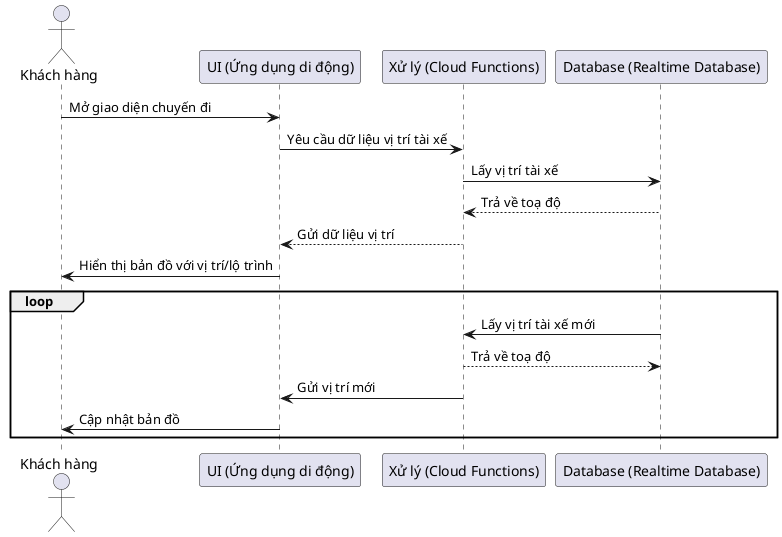 @startuml Tracking-Sequence
actor "Khách hàng" as User
participant "UI (Ứng dụng di động)" as UI
participant "Xử lý (Cloud Functions)" as Xuly
participant "Database (Realtime Database)" as DB

User -> UI : Mở giao diện chuyến đi
UI -> Xuly : Yêu cầu dữ liệu vị trí tài xế
Xuly -> DB : Lấy vị trí tài xế
DB --> Xuly : Trả về toạ độ
Xuly --> UI : Gửi dữ liệu vị trí
UI -> User : Hiển thị bản đồ với vị trí/lộ trình

loop
    DB -> Xuly : Lấy vị trí tài xế mới
    Xuly --> DB : Trả về toạ độ
    Xuly -> UI : Gửi vị trí mới
    UI -> User : Cập nhật bản đồ
end
@enduml
